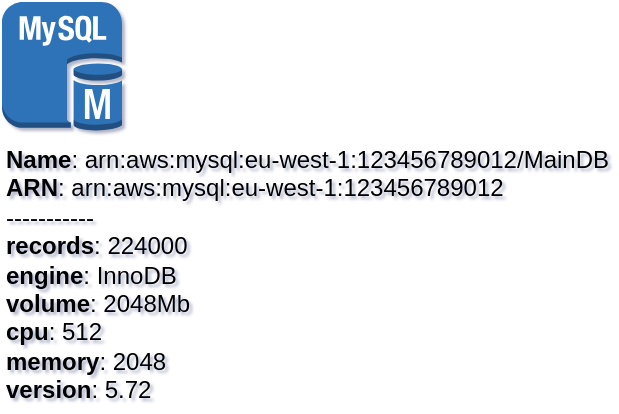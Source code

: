 <mxfile type="MultiCloud">
	<diagram id="diagram_1" name="AWS components">
		<mxGraphModel dx="1015" dy="661" grid="1" gridSize="10" guides="1" tooltips="1" connect="1" arrows="1" fold="1" page="1" pageScale="1" pageWidth="850" pageHeight="1100" math="0" shadow="1">
			<root>
				<mxCell id="0"/>
				<mxCell id="1" parent="0"/>
				<mxCell id="vertex:mysql:arn:aws:mysql:eu-west-1:123456789012" value="&lt;b&gt;Name&lt;/b&gt;: arn:aws:mysql:eu-west-1:123456789012/MainDB&lt;BR&gt;&lt;b&gt;ARN&lt;/b&gt;: arn:aws:mysql:eu-west-1:123456789012&lt;BR&gt;-----------&lt;BR&gt;&lt;b&gt;records&lt;/b&gt;: 224000&lt;BR&gt;&lt;b&gt;engine&lt;/b&gt;: InnoDB&lt;BR&gt;&lt;b&gt;volume&lt;/b&gt;: 2048Mb&lt;BR&gt;&lt;b&gt;cpu&lt;/b&gt;: 512&lt;BR&gt;&lt;b&gt;memory&lt;/b&gt;: 2048&lt;BR&gt;&lt;b&gt;version&lt;/b&gt;: 5.72" style="outlineConnect=0;dashed=0;verticalLabelPosition=bottom;verticalAlign=top;align=left;html=1;shape=mxgraph.aws3.mysql_db_instance;fillColor=#2E73B8;gradientColor=none;labelBackgroundColor=none;" parent="1" vertex="1">
					<mxGeometry width="60" height="64.5" as="geometry"/>
				</mxCell>
			</root>
		</mxGraphModel>
	</diagram>
</mxfile>